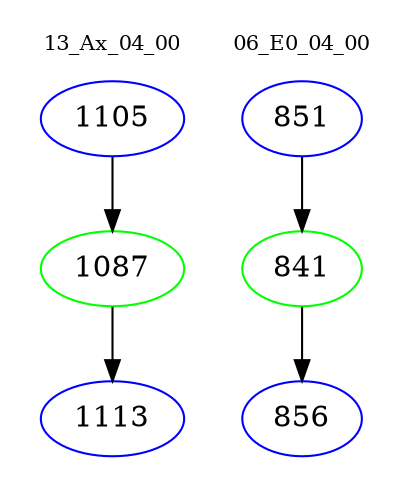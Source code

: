 digraph{
subgraph cluster_0 {
color = white
label = "13_Ax_04_00";
fontsize=10;
T0_1105 [label="1105", color="blue"]
T0_1105 -> T0_1087 [color="black"]
T0_1087 [label="1087", color="green"]
T0_1087 -> T0_1113 [color="black"]
T0_1113 [label="1113", color="blue"]
}
subgraph cluster_1 {
color = white
label = "06_E0_04_00";
fontsize=10;
T1_851 [label="851", color="blue"]
T1_851 -> T1_841 [color="black"]
T1_841 [label="841", color="green"]
T1_841 -> T1_856 [color="black"]
T1_856 [label="856", color="blue"]
}
}
